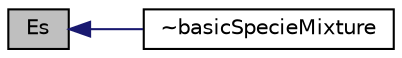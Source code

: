 digraph "Es"
{
  bgcolor="transparent";
  edge [fontname="Helvetica",fontsize="10",labelfontname="Helvetica",labelfontsize="10"];
  node [fontname="Helvetica",fontsize="10",shape=record];
  rankdir="LR";
  Node1 [label="Es",height=0.2,width=0.4,color="black", fillcolor="grey75", style="filled", fontcolor="black"];
  Node1 -> Node2 [dir="back",color="midnightblue",fontsize="10",style="solid",fontname="Helvetica"];
  Node2 [label="~basicSpecieMixture",height=0.2,width=0.4,color="black",URL="$a00113.html#a3719ed16d6465b85858dfd00497a1f8f",tooltip="Destructor. "];
}
